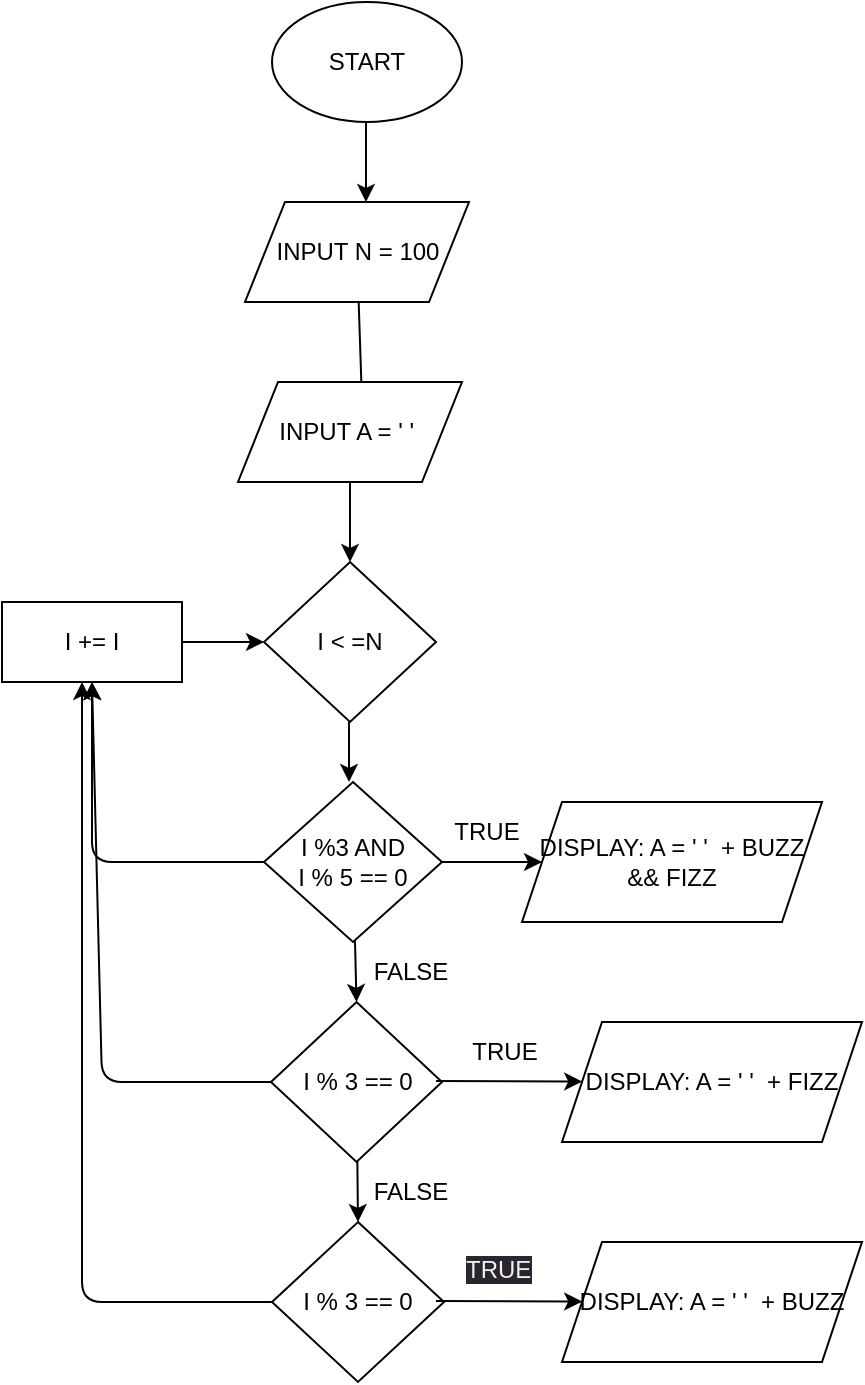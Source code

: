 <mxfile>
    <diagram id="LcEsAbqRC8OK9dSCA9oA" name="Page-1">
        <mxGraphModel dx="802" dy="576" grid="1" gridSize="10" guides="1" tooltips="1" connect="1" arrows="1" fold="1" page="1" pageScale="1" pageWidth="850" pageHeight="1100" math="0" shadow="0">
            <root>
                <mxCell id="0"/>
                <mxCell id="1" parent="0"/>
                <mxCell id="2" value="START" style="ellipse;whiteSpace=wrap;html=1;" vertex="1" parent="1">
                    <mxGeometry x="335" y="30" width="95" height="60" as="geometry"/>
                </mxCell>
                <mxCell id="19" style="edgeStyle=none;html=1;" edge="1" parent="1" source="3">
                    <mxGeometry relative="1" as="geometry">
                        <mxPoint x="380" y="230" as="targetPoint"/>
                    </mxGeometry>
                </mxCell>
                <mxCell id="3" value="INPUT N = 100" style="shape=parallelogram;perimeter=parallelogramPerimeter;whiteSpace=wrap;html=1;fixedSize=1;" vertex="1" parent="1">
                    <mxGeometry x="321.5" y="130" width="112" height="50" as="geometry"/>
                </mxCell>
                <mxCell id="20" style="edgeStyle=none;html=1;entryX=0.5;entryY=0;entryDx=0;entryDy=0;" edge="1" parent="1" source="4" target="5">
                    <mxGeometry relative="1" as="geometry"/>
                </mxCell>
                <mxCell id="4" value="INPUT A = ' '&amp;nbsp;" style="shape=parallelogram;perimeter=parallelogramPerimeter;whiteSpace=wrap;html=1;fixedSize=1;" vertex="1" parent="1">
                    <mxGeometry x="318" y="220" width="112" height="50" as="geometry"/>
                </mxCell>
                <mxCell id="5" value="I &amp;lt; =N" style="rhombus;whiteSpace=wrap;html=1;" vertex="1" parent="1">
                    <mxGeometry x="331" y="310" width="86" height="80" as="geometry"/>
                </mxCell>
                <mxCell id="6" value="" style="endArrow=classic;html=1;" edge="1" parent="1">
                    <mxGeometry width="50" height="50" relative="1" as="geometry">
                        <mxPoint x="373.5" y="390" as="sourcePoint"/>
                        <mxPoint x="373.5" y="420" as="targetPoint"/>
                    </mxGeometry>
                </mxCell>
                <mxCell id="21" style="edgeStyle=none;html=1;entryX=0;entryY=0.5;entryDx=0;entryDy=0;" edge="1" parent="1" source="7" target="8">
                    <mxGeometry relative="1" as="geometry"/>
                </mxCell>
                <mxCell id="22" style="edgeStyle=none;html=1;entryX=0.5;entryY=0;entryDx=0;entryDy=0;" edge="1" parent="1" source="7" target="10">
                    <mxGeometry relative="1" as="geometry"/>
                </mxCell>
                <mxCell id="29" style="edgeStyle=none;html=1;entryX=0.5;entryY=1;entryDx=0;entryDy=0;" edge="1" parent="1" source="7" target="27">
                    <mxGeometry relative="1" as="geometry">
                        <Array as="points">
                            <mxPoint x="245" y="460"/>
                        </Array>
                    </mxGeometry>
                </mxCell>
                <mxCell id="7" value="I %3 AND&lt;br&gt;I % 5 == 0" style="rhombus;whiteSpace=wrap;html=1;" vertex="1" parent="1">
                    <mxGeometry x="331" y="420" width="89" height="80" as="geometry"/>
                </mxCell>
                <mxCell id="8" value="DISPLAY: A = ' '&amp;nbsp; + BUZZ &amp;amp;&amp;amp; FIZZ" style="shape=parallelogram;perimeter=parallelogramPerimeter;whiteSpace=wrap;html=1;fixedSize=1;" vertex="1" parent="1">
                    <mxGeometry x="460" y="430" width="150" height="60" as="geometry"/>
                </mxCell>
                <mxCell id="9" value="TRUE" style="text;html=1;align=center;verticalAlign=middle;resizable=0;points=[];autosize=1;strokeColor=none;fillColor=none;" vertex="1" parent="1">
                    <mxGeometry x="412" y="430" width="60" height="30" as="geometry"/>
                </mxCell>
                <mxCell id="23" style="edgeStyle=none;html=1;entryX=0.5;entryY=0;entryDx=0;entryDy=0;" edge="1" parent="1" source="10" target="17">
                    <mxGeometry relative="1" as="geometry"/>
                </mxCell>
                <mxCell id="30" style="edgeStyle=none;html=1;exitX=0;exitY=0.5;exitDx=0;exitDy=0;entryX=0.5;entryY=1;entryDx=0;entryDy=0;" edge="1" parent="1" source="10" target="27">
                    <mxGeometry relative="1" as="geometry">
                        <Array as="points">
                            <mxPoint x="250" y="570"/>
                        </Array>
                    </mxGeometry>
                </mxCell>
                <mxCell id="10" value="I % 3 == 0" style="rhombus;whiteSpace=wrap;html=1;" vertex="1" parent="1">
                    <mxGeometry x="334.5" y="530" width="85.5" height="80" as="geometry"/>
                </mxCell>
                <mxCell id="11" value="FALSE" style="text;html=1;align=center;verticalAlign=middle;resizable=0;points=[];autosize=1;strokeColor=none;fillColor=none;" vertex="1" parent="1">
                    <mxGeometry x="373.5" y="500" width="60" height="30" as="geometry"/>
                </mxCell>
                <mxCell id="12" value="TRUE" style="text;html=1;align=center;verticalAlign=middle;resizable=0;points=[];autosize=1;strokeColor=none;fillColor=none;" vertex="1" parent="1">
                    <mxGeometry x="421" y="540" width="60" height="30" as="geometry"/>
                </mxCell>
                <mxCell id="13" value="DISPLAY: A = ' '&amp;nbsp; + FIZZ" style="shape=parallelogram;perimeter=parallelogramPerimeter;whiteSpace=wrap;html=1;fixedSize=1;" vertex="1" parent="1">
                    <mxGeometry x="480" y="540" width="150" height="60" as="geometry"/>
                </mxCell>
                <mxCell id="14" value="FALSE" style="text;html=1;align=center;verticalAlign=middle;resizable=0;points=[];autosize=1;strokeColor=none;fillColor=none;" vertex="1" parent="1">
                    <mxGeometry x="373.5" y="610" width="60" height="30" as="geometry"/>
                </mxCell>
                <mxCell id="15" value="&lt;span style=&quot;color: rgb(240, 240, 240); font-family: Helvetica; font-size: 12px; font-style: normal; font-variant-ligatures: normal; font-variant-caps: normal; font-weight: 400; letter-spacing: normal; orphans: 2; text-align: center; text-indent: 0px; text-transform: none; widows: 2; word-spacing: 0px; -webkit-text-stroke-width: 0px; background-color: rgb(42, 37, 47); text-decoration-thickness: initial; text-decoration-style: initial; text-decoration-color: initial; float: none; display: inline !important;&quot;&gt;TRUE&lt;/span&gt;" style="text;whiteSpace=wrap;html=1;" vertex="1" parent="1">
                    <mxGeometry x="430" y="650" width="50" height="20" as="geometry"/>
                </mxCell>
                <mxCell id="16" value="DISPLAY: A = ' '&amp;nbsp; + BUZZ" style="shape=parallelogram;perimeter=parallelogramPerimeter;whiteSpace=wrap;html=1;fixedSize=1;" vertex="1" parent="1">
                    <mxGeometry x="480" y="650" width="150" height="60" as="geometry"/>
                </mxCell>
                <mxCell id="31" style="edgeStyle=none;html=1;" edge="1" parent="1" source="17">
                    <mxGeometry relative="1" as="geometry">
                        <mxPoint x="240" y="370" as="targetPoint"/>
                        <Array as="points">
                            <mxPoint x="240" y="680"/>
                        </Array>
                    </mxGeometry>
                </mxCell>
                <mxCell id="17" value="I % 3 == 0" style="rhombus;whiteSpace=wrap;html=1;" vertex="1" parent="1">
                    <mxGeometry x="335" y="640" width="86" height="80" as="geometry"/>
                </mxCell>
                <mxCell id="18" value="" style="endArrow=classic;html=1;" edge="1" parent="1">
                    <mxGeometry width="50" height="50" relative="1" as="geometry">
                        <mxPoint x="382" y="90" as="sourcePoint"/>
                        <mxPoint x="382" y="130" as="targetPoint"/>
                    </mxGeometry>
                </mxCell>
                <mxCell id="24" style="edgeStyle=none;html=1;" edge="1" parent="1" target="13">
                    <mxGeometry relative="1" as="geometry">
                        <mxPoint x="417" y="569.5" as="sourcePoint"/>
                        <mxPoint x="467" y="569.5" as="targetPoint"/>
                    </mxGeometry>
                </mxCell>
                <mxCell id="25" style="edgeStyle=none;html=1;" edge="1" parent="1">
                    <mxGeometry relative="1" as="geometry">
                        <mxPoint x="417" y="679.5" as="sourcePoint"/>
                        <mxPoint x="490.078" y="679.765" as="targetPoint"/>
                    </mxGeometry>
                </mxCell>
                <mxCell id="28" style="edgeStyle=none;html=1;entryX=0;entryY=0.5;entryDx=0;entryDy=0;" edge="1" parent="1" source="27" target="5">
                    <mxGeometry relative="1" as="geometry"/>
                </mxCell>
                <mxCell id="27" value="I += I" style="rounded=0;whiteSpace=wrap;html=1;" vertex="1" parent="1">
                    <mxGeometry x="200" y="330" width="90" height="40" as="geometry"/>
                </mxCell>
            </root>
        </mxGraphModel>
    </diagram>
</mxfile>